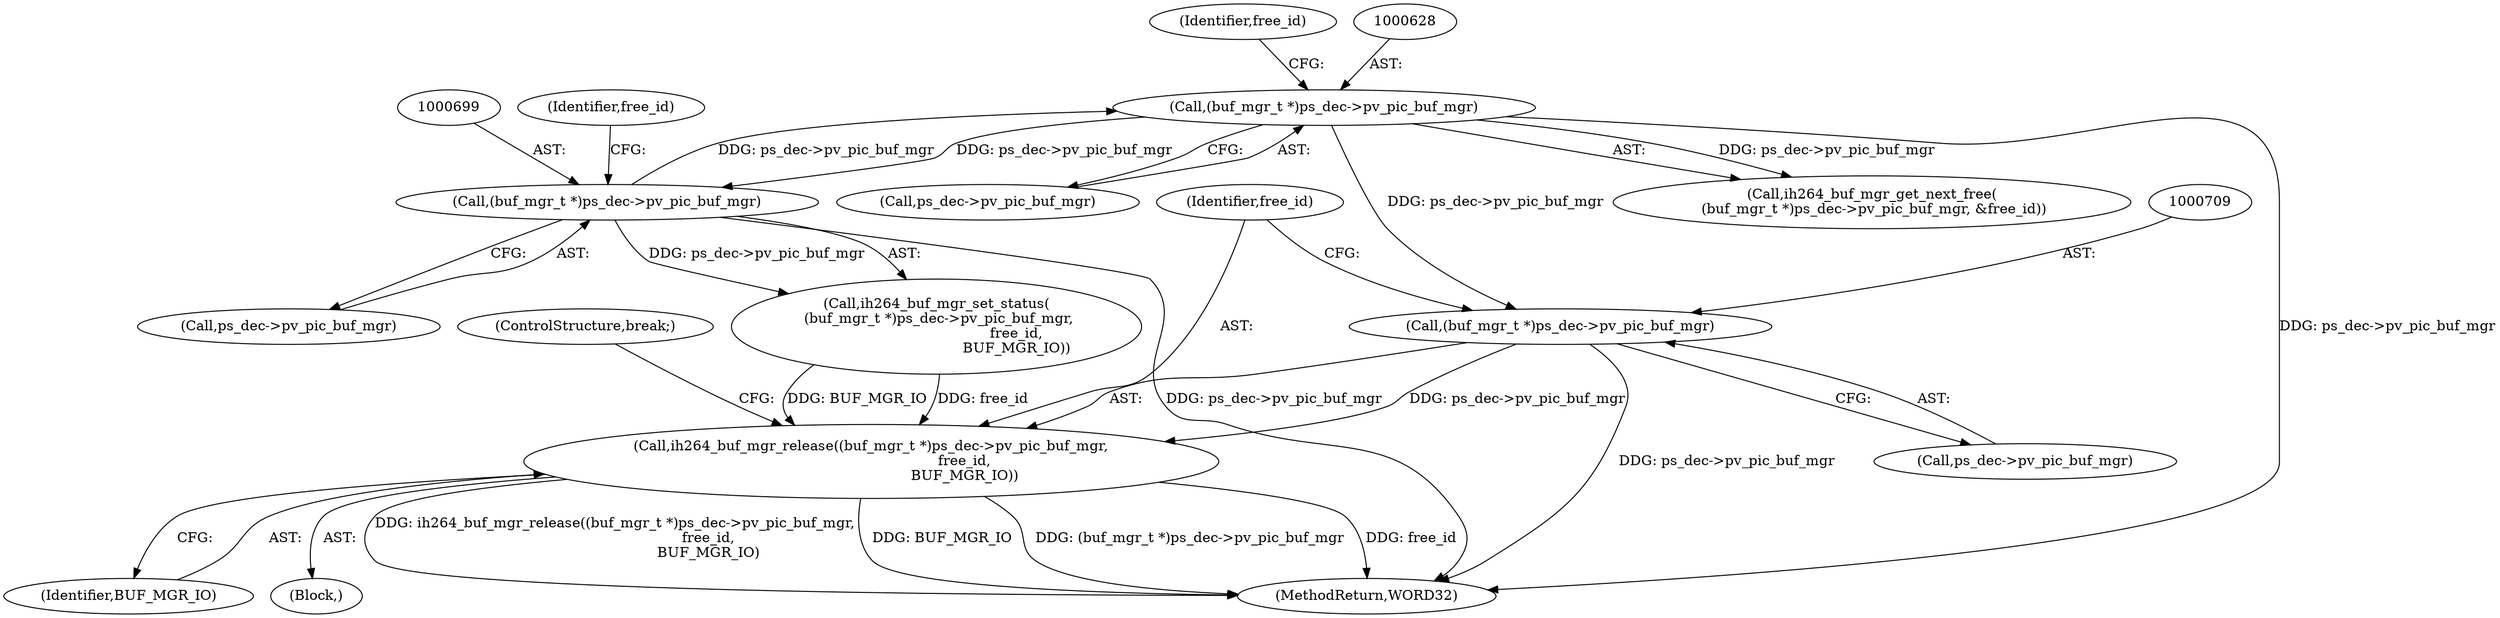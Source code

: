 digraph "0_Android_494561291a503840f385fbcd11d9bc5f4dc502b8@pointer" {
"1000708" [label="(Call,(buf_mgr_t *)ps_dec->pv_pic_buf_mgr)"];
"1000627" [label="(Call,(buf_mgr_t *)ps_dec->pv_pic_buf_mgr)"];
"1000698" [label="(Call,(buf_mgr_t *)ps_dec->pv_pic_buf_mgr)"];
"1000707" [label="(Call,ih264_buf_mgr_release((buf_mgr_t *)ps_dec->pv_pic_buf_mgr,\n                                          free_id,\n                                          BUF_MGR_IO))"];
"1000700" [label="(Call,ps_dec->pv_pic_buf_mgr)"];
"1002185" [label="(MethodReturn,WORD32)"];
"1000714" [label="(Identifier,BUF_MGR_IO)"];
"1000710" [label="(Call,ps_dec->pv_pic_buf_mgr)"];
"1000715" [label="(ControlStructure,break;)"];
"1000713" [label="(Identifier,free_id)"];
"1000629" [label="(Call,ps_dec->pv_pic_buf_mgr)"];
"1000708" [label="(Call,(buf_mgr_t *)ps_dec->pv_pic_buf_mgr)"];
"1000633" [label="(Identifier,free_id)"];
"1000703" [label="(Identifier,free_id)"];
"1000626" [label="(Call,ih264_buf_mgr_get_next_free(\n (buf_mgr_t *)ps_dec->pv_pic_buf_mgr, &free_id))"];
"1000697" [label="(Call,ih264_buf_mgr_set_status(\n (buf_mgr_t *)ps_dec->pv_pic_buf_mgr,\n                                    free_id,\n                                    BUF_MGR_IO))"];
"1000707" [label="(Call,ih264_buf_mgr_release((buf_mgr_t *)ps_dec->pv_pic_buf_mgr,\n                                          free_id,\n                                          BUF_MGR_IO))"];
"1000627" [label="(Call,(buf_mgr_t *)ps_dec->pv_pic_buf_mgr)"];
"1000698" [label="(Call,(buf_mgr_t *)ps_dec->pv_pic_buf_mgr)"];
"1000706" [label="(Block,)"];
"1000708" -> "1000707"  [label="AST: "];
"1000708" -> "1000710"  [label="CFG: "];
"1000709" -> "1000708"  [label="AST: "];
"1000710" -> "1000708"  [label="AST: "];
"1000713" -> "1000708"  [label="CFG: "];
"1000708" -> "1002185"  [label="DDG: ps_dec->pv_pic_buf_mgr"];
"1000708" -> "1000707"  [label="DDG: ps_dec->pv_pic_buf_mgr"];
"1000627" -> "1000708"  [label="DDG: ps_dec->pv_pic_buf_mgr"];
"1000627" -> "1000626"  [label="AST: "];
"1000627" -> "1000629"  [label="CFG: "];
"1000628" -> "1000627"  [label="AST: "];
"1000629" -> "1000627"  [label="AST: "];
"1000633" -> "1000627"  [label="CFG: "];
"1000627" -> "1002185"  [label="DDG: ps_dec->pv_pic_buf_mgr"];
"1000627" -> "1000626"  [label="DDG: ps_dec->pv_pic_buf_mgr"];
"1000698" -> "1000627"  [label="DDG: ps_dec->pv_pic_buf_mgr"];
"1000627" -> "1000698"  [label="DDG: ps_dec->pv_pic_buf_mgr"];
"1000698" -> "1000697"  [label="AST: "];
"1000698" -> "1000700"  [label="CFG: "];
"1000699" -> "1000698"  [label="AST: "];
"1000700" -> "1000698"  [label="AST: "];
"1000703" -> "1000698"  [label="CFG: "];
"1000698" -> "1002185"  [label="DDG: ps_dec->pv_pic_buf_mgr"];
"1000698" -> "1000697"  [label="DDG: ps_dec->pv_pic_buf_mgr"];
"1000707" -> "1000706"  [label="AST: "];
"1000707" -> "1000714"  [label="CFG: "];
"1000713" -> "1000707"  [label="AST: "];
"1000714" -> "1000707"  [label="AST: "];
"1000715" -> "1000707"  [label="CFG: "];
"1000707" -> "1002185"  [label="DDG: BUF_MGR_IO"];
"1000707" -> "1002185"  [label="DDG: (buf_mgr_t *)ps_dec->pv_pic_buf_mgr"];
"1000707" -> "1002185"  [label="DDG: free_id"];
"1000707" -> "1002185"  [label="DDG: ih264_buf_mgr_release((buf_mgr_t *)ps_dec->pv_pic_buf_mgr,\n                                          free_id,\n                                          BUF_MGR_IO)"];
"1000697" -> "1000707"  [label="DDG: free_id"];
"1000697" -> "1000707"  [label="DDG: BUF_MGR_IO"];
}
